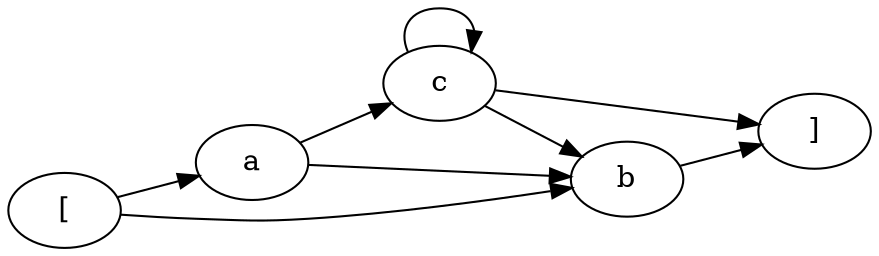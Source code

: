 digraph G {
rankdir = LR
label = "";
esg0_vertex0 -> esg0_vertex1;
esg0_vertex0 -> esg0_vertex2;
esg0_vertex3 -> esg0_vertex4;
esg0_vertex2 -> esg0_vertex4;
esg0_vertex3 -> esg0_vertex3;
esg0_vertex1 -> esg0_vertex2;
esg0_vertex1 -> esg0_vertex3;
esg0_vertex3 -> esg0_vertex2;
esg0_vertex0 [label = "["]
esg0_vertex1 [label = "a"]
esg0_vertex2 [label = "b"]
esg0_vertex3 [label = "c"]
esg0_vertex4 [label = "]"]
}
